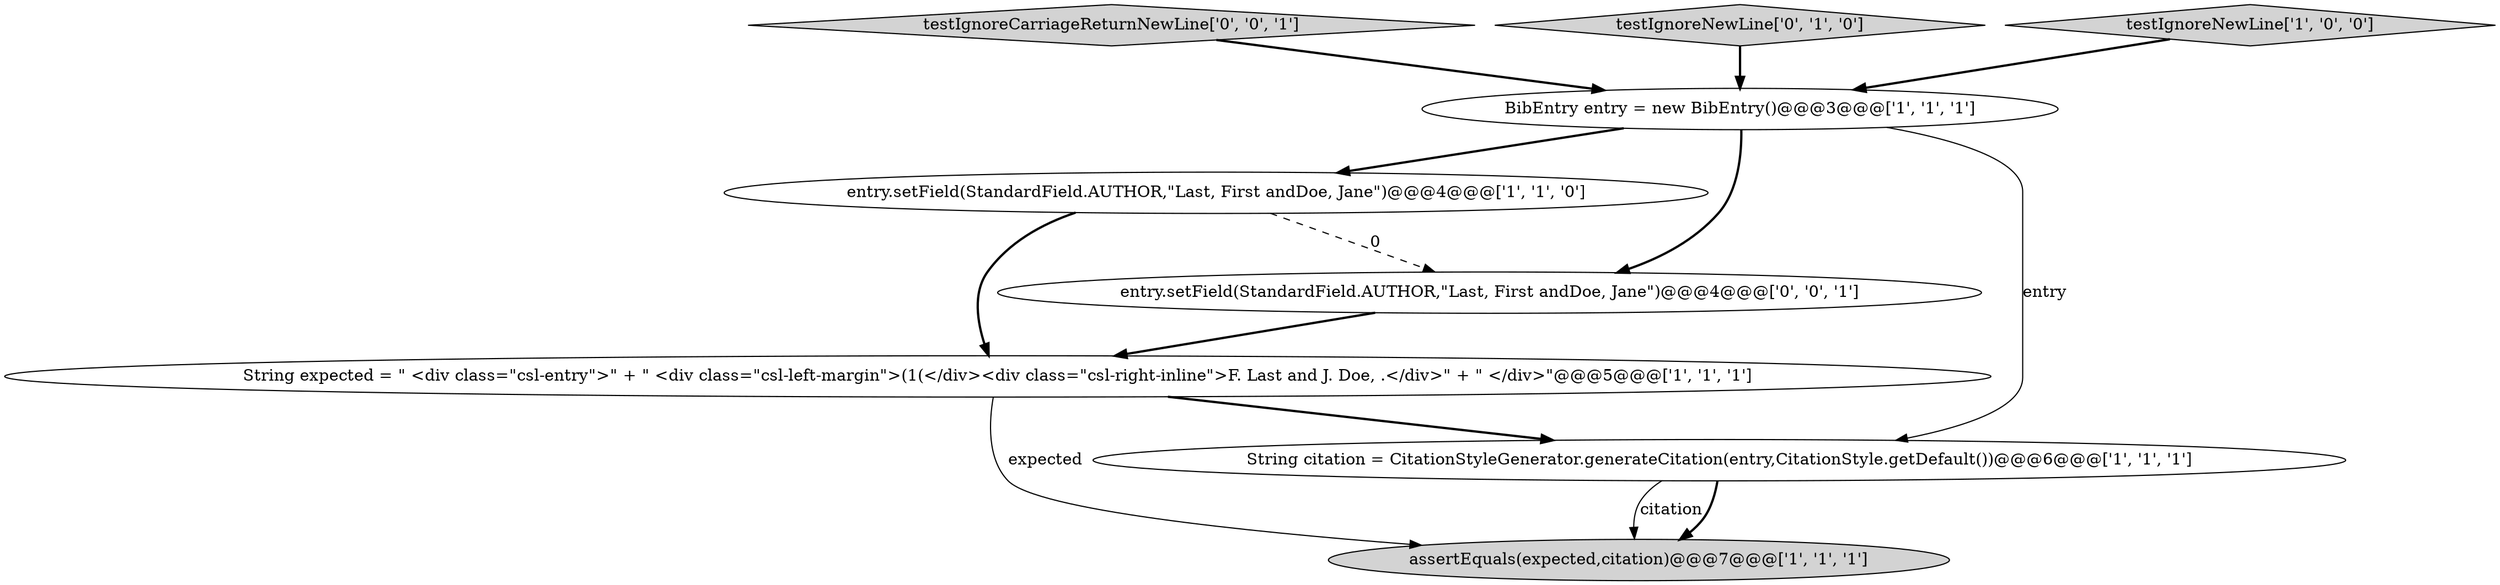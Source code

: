 digraph {
0 [style = filled, label = "entry.setField(StandardField.AUTHOR,\"Last, First andDoe, Jane\")@@@4@@@['1', '1', '0']", fillcolor = white, shape = ellipse image = "AAA0AAABBB1BBB"];
4 [style = filled, label = "assertEquals(expected,citation)@@@7@@@['1', '1', '1']", fillcolor = lightgray, shape = ellipse image = "AAA0AAABBB1BBB"];
8 [style = filled, label = "testIgnoreCarriageReturnNewLine['0', '0', '1']", fillcolor = lightgray, shape = diamond image = "AAA0AAABBB3BBB"];
2 [style = filled, label = "String expected = \" <div class=\"csl-entry\">\" + \" <div class=\"csl-left-margin\">(1(</div><div class=\"csl-right-inline\">F. Last and J. Doe, .</div>\" + \" </div>\"@@@5@@@['1', '1', '1']", fillcolor = white, shape = ellipse image = "AAA0AAABBB1BBB"];
6 [style = filled, label = "testIgnoreNewLine['0', '1', '0']", fillcolor = lightgray, shape = diamond image = "AAA0AAABBB2BBB"];
3 [style = filled, label = "testIgnoreNewLine['1', '0', '0']", fillcolor = lightgray, shape = diamond image = "AAA0AAABBB1BBB"];
7 [style = filled, label = "entry.setField(StandardField.AUTHOR,\"Last, First andDoe, Jane\")@@@4@@@['0', '0', '1']", fillcolor = white, shape = ellipse image = "AAA0AAABBB3BBB"];
1 [style = filled, label = "BibEntry entry = new BibEntry()@@@3@@@['1', '1', '1']", fillcolor = white, shape = ellipse image = "AAA0AAABBB1BBB"];
5 [style = filled, label = "String citation = CitationStyleGenerator.generateCitation(entry,CitationStyle.getDefault())@@@6@@@['1', '1', '1']", fillcolor = white, shape = ellipse image = "AAA0AAABBB1BBB"];
5->4 [style = solid, label="citation"];
8->1 [style = bold, label=""];
6->1 [style = bold, label=""];
0->2 [style = bold, label=""];
1->5 [style = solid, label="entry"];
1->0 [style = bold, label=""];
3->1 [style = bold, label=""];
0->7 [style = dashed, label="0"];
1->7 [style = bold, label=""];
7->2 [style = bold, label=""];
2->4 [style = solid, label="expected"];
5->4 [style = bold, label=""];
2->5 [style = bold, label=""];
}
